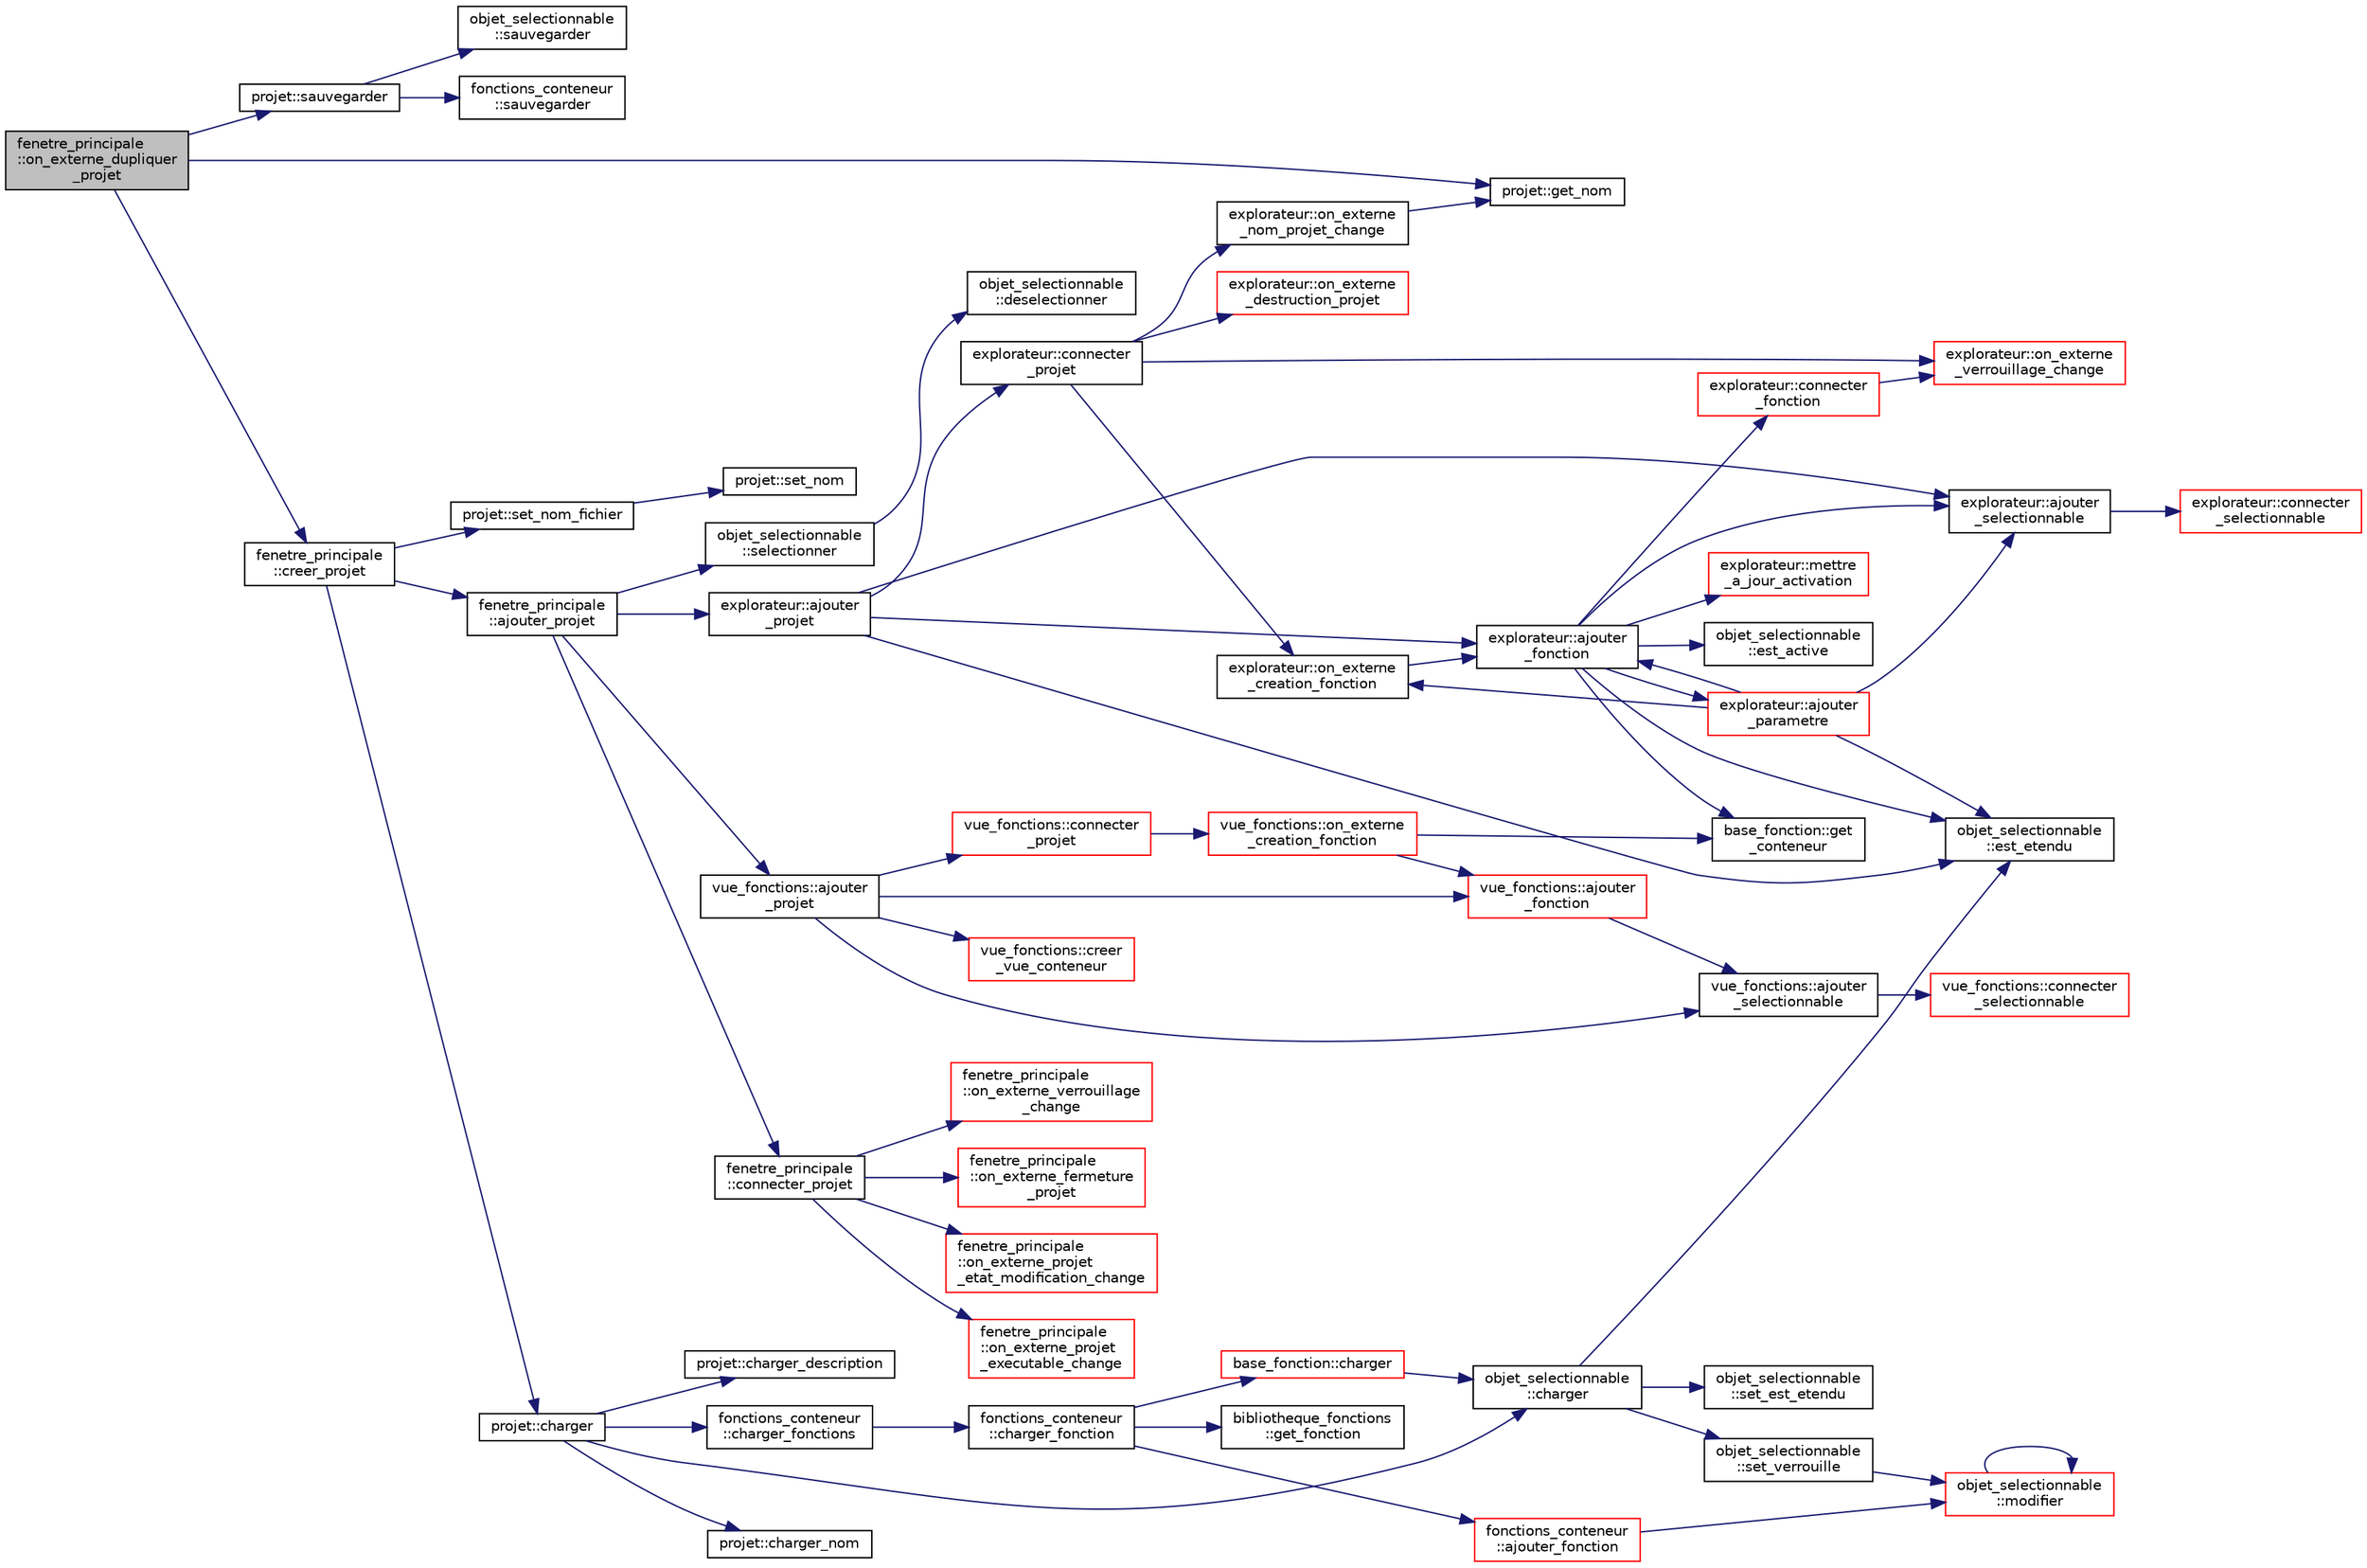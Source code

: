 digraph "fenetre_principale::on_externe_dupliquer_projet"
{
  edge [fontname="Helvetica",fontsize="10",labelfontname="Helvetica",labelfontsize="10"];
  node [fontname="Helvetica",fontsize="10",shape=record];
  rankdir="LR";
  Node1316 [label="fenetre_principale\l::on_externe_dupliquer\l_projet",height=0.2,width=0.4,color="black", fillcolor="grey75", style="filled", fontcolor="black"];
  Node1316 -> Node1317 [color="midnightblue",fontsize="10",style="solid",fontname="Helvetica"];
  Node1317 [label="projet::sauvegarder",height=0.2,width=0.4,color="black", fillcolor="white", style="filled",URL="$classprojet.html#a83aaa7aa7215729f319047a1f74d0a31"];
  Node1317 -> Node1318 [color="midnightblue",fontsize="10",style="solid",fontname="Helvetica"];
  Node1318 [label="objet_selectionnable\l::sauvegarder",height=0.2,width=0.4,color="black", fillcolor="white", style="filled",URL="$classobjet__selectionnable.html#af4f1e02d8ede68cfb073770ed85e4899"];
  Node1317 -> Node1319 [color="midnightblue",fontsize="10",style="solid",fontname="Helvetica"];
  Node1319 [label="fonctions_conteneur\l::sauvegarder",height=0.2,width=0.4,color="black", fillcolor="white", style="filled",URL="$classfonctions__conteneur.html#a45ec80993babd844410c429794357871"];
  Node1316 -> Node1320 [color="midnightblue",fontsize="10",style="solid",fontname="Helvetica"];
  Node1320 [label="projet::get_nom",height=0.2,width=0.4,color="black", fillcolor="white", style="filled",URL="$classprojet.html#aa787fbd9f79b128d3ef24d144be917ff"];
  Node1316 -> Node1321 [color="midnightblue",fontsize="10",style="solid",fontname="Helvetica"];
  Node1321 [label="fenetre_principale\l::creer_projet",height=0.2,width=0.4,color="black", fillcolor="white", style="filled",URL="$classfenetre__principale.html#a719b7500e3608be49652e8ddd8d97af0",tooltip="Crée un projet à partir d&#39;une source xml. "];
  Node1321 -> Node1322 [color="midnightblue",fontsize="10",style="solid",fontname="Helvetica"];
  Node1322 [label="projet::charger",height=0.2,width=0.4,color="black", fillcolor="white", style="filled",URL="$classprojet.html#a68c7ce13d982519c05ec13a7bbdff382"];
  Node1322 -> Node1323 [color="midnightblue",fontsize="10",style="solid",fontname="Helvetica"];
  Node1323 [label="projet::charger_nom",height=0.2,width=0.4,color="black", fillcolor="white", style="filled",URL="$classprojet.html#aa86c79657eb857625d912f51eef422c8"];
  Node1322 -> Node1324 [color="midnightblue",fontsize="10",style="solid",fontname="Helvetica"];
  Node1324 [label="projet::charger_description",height=0.2,width=0.4,color="black", fillcolor="white", style="filled",URL="$classprojet.html#a53f140621fa770b3f15366596df41a0e"];
  Node1322 -> Node1325 [color="midnightblue",fontsize="10",style="solid",fontname="Helvetica"];
  Node1325 [label="objet_selectionnable\l::charger",height=0.2,width=0.4,color="black", fillcolor="white", style="filled",URL="$classobjet__selectionnable.html#a8f3ce3c0cf4e85da9115b7517f9e0e2d"];
  Node1325 -> Node1326 [color="midnightblue",fontsize="10",style="solid",fontname="Helvetica"];
  Node1326 [label="objet_selectionnable\l::est_etendu",height=0.2,width=0.4,color="black", fillcolor="white", style="filled",URL="$classobjet__selectionnable.html#af1e714963d861a9895ff590531396707"];
  Node1325 -> Node1327 [color="midnightblue",fontsize="10",style="solid",fontname="Helvetica"];
  Node1327 [label="objet_selectionnable\l::set_est_etendu",height=0.2,width=0.4,color="black", fillcolor="white", style="filled",URL="$classobjet__selectionnable.html#aafef1c588ce9d5f7956c321799986b9b"];
  Node1325 -> Node1328 [color="midnightblue",fontsize="10",style="solid",fontname="Helvetica"];
  Node1328 [label="objet_selectionnable\l::set_verrouille",height=0.2,width=0.4,color="black", fillcolor="white", style="filled",URL="$classobjet__selectionnable.html#a5d39343f43293805a0b60e8520687d87"];
  Node1328 -> Node1329 [color="midnightblue",fontsize="10",style="solid",fontname="Helvetica"];
  Node1329 [label="objet_selectionnable\l::modifier",height=0.2,width=0.4,color="red", fillcolor="white", style="filled",URL="$classobjet__selectionnable.html#a9f76b8e89231a79c3fc840af874bd868"];
  Node1329 -> Node1329 [color="midnightblue",fontsize="10",style="solid",fontname="Helvetica"];
  Node1322 -> Node1331 [color="midnightblue",fontsize="10",style="solid",fontname="Helvetica"];
  Node1331 [label="fonctions_conteneur\l::charger_fonctions",height=0.2,width=0.4,color="black", fillcolor="white", style="filled",URL="$classfonctions__conteneur.html#aeb43e1fd3929d565f33b34db7ce8c583"];
  Node1331 -> Node1332 [color="midnightblue",fontsize="10",style="solid",fontname="Helvetica"];
  Node1332 [label="fonctions_conteneur\l::charger_fonction",height=0.2,width=0.4,color="black", fillcolor="white", style="filled",URL="$classfonctions__conteneur.html#a2e241972228c75c5550287bd0fa6501e"];
  Node1332 -> Node1333 [color="midnightblue",fontsize="10",style="solid",fontname="Helvetica"];
  Node1333 [label="bibliotheque_fonctions\l::get_fonction",height=0.2,width=0.4,color="black", fillcolor="white", style="filled",URL="$classbibliotheque__fonctions.html#a97e2db5603fe4267df7ace47f110b6e0"];
  Node1332 -> Node1334 [color="midnightblue",fontsize="10",style="solid",fontname="Helvetica"];
  Node1334 [label="base_fonction::charger",height=0.2,width=0.4,color="red", fillcolor="white", style="filled",URL="$classbase__fonction.html#a693965131515a05876dd55562cba2757"];
  Node1334 -> Node1325 [color="midnightblue",fontsize="10",style="solid",fontname="Helvetica"];
  Node1332 -> Node1353 [color="midnightblue",fontsize="10",style="solid",fontname="Helvetica"];
  Node1353 [label="fonctions_conteneur\l::ajouter_fonction",height=0.2,width=0.4,color="red", fillcolor="white", style="filled",URL="$classfonctions__conteneur.html#a5498a158c4d4f16fc63e54809ce381d5"];
  Node1353 -> Node1329 [color="midnightblue",fontsize="10",style="solid",fontname="Helvetica"];
  Node1321 -> Node1360 [color="midnightblue",fontsize="10",style="solid",fontname="Helvetica"];
  Node1360 [label="projet::set_nom_fichier",height=0.2,width=0.4,color="black", fillcolor="white", style="filled",URL="$classprojet.html#ad8800652d03f73eaad197af702d3d133"];
  Node1360 -> Node1361 [color="midnightblue",fontsize="10",style="solid",fontname="Helvetica"];
  Node1361 [label="projet::set_nom",height=0.2,width=0.4,color="black", fillcolor="white", style="filled",URL="$classprojet.html#a3020254e65eb57b4c36bf7990021ad2b"];
  Node1321 -> Node1362 [color="midnightblue",fontsize="10",style="solid",fontname="Helvetica"];
  Node1362 [label="fenetre_principale\l::ajouter_projet",height=0.2,width=0.4,color="black", fillcolor="white", style="filled",URL="$classfenetre__principale.html#a36f89a276a3e7c84f23e953a1d1ed4c2",tooltip="Ajoute un nouveau projet donné. "];
  Node1362 -> Node1363 [color="midnightblue",fontsize="10",style="solid",fontname="Helvetica"];
  Node1363 [label="explorateur::ajouter\l_projet",height=0.2,width=0.4,color="black", fillcolor="white", style="filled",URL="$classexplorateur.html#a187e3de9d541231a4e42cc18dd164c01"];
  Node1363 -> Node1364 [color="midnightblue",fontsize="10",style="solid",fontname="Helvetica"];
  Node1364 [label="explorateur::ajouter\l_selectionnable",height=0.2,width=0.4,color="black", fillcolor="white", style="filled",URL="$classexplorateur.html#a887540b504bdc698ba2b8736fe0e9fdc"];
  Node1364 -> Node1365 [color="midnightblue",fontsize="10",style="solid",fontname="Helvetica"];
  Node1365 [label="explorateur::connecter\l_selectionnable",height=0.2,width=0.4,color="red", fillcolor="white", style="filled",URL="$classexplorateur.html#ad22d29aa9fc32953c4b2b77c56d189db"];
  Node1363 -> Node1369 [color="midnightblue",fontsize="10",style="solid",fontname="Helvetica"];
  Node1369 [label="explorateur::connecter\l_projet",height=0.2,width=0.4,color="black", fillcolor="white", style="filled",URL="$classexplorateur.html#a2a297d8a36310f5b657c06e13cff0b06"];
  Node1369 -> Node1370 [color="midnightblue",fontsize="10",style="solid",fontname="Helvetica"];
  Node1370 [label="explorateur::on_externe\l_creation_fonction",height=0.2,width=0.4,color="black", fillcolor="white", style="filled",URL="$classexplorateur.html#a7f6b58995b31a6b09758e6af0c5988a0"];
  Node1370 -> Node1371 [color="midnightblue",fontsize="10",style="solid",fontname="Helvetica"];
  Node1371 [label="explorateur::ajouter\l_fonction",height=0.2,width=0.4,color="black", fillcolor="white", style="filled",URL="$classexplorateur.html#a9da9de05eb1380d7dc9d0dddd85f2432"];
  Node1371 -> Node1372 [color="midnightblue",fontsize="10",style="solid",fontname="Helvetica"];
  Node1372 [label="base_fonction::get\l_conteneur",height=0.2,width=0.4,color="black", fillcolor="white", style="filled",URL="$classbase__fonction.html#a3ae15ad4fd18fed8252fe6d10ca17d23"];
  Node1371 -> Node1364 [color="midnightblue",fontsize="10",style="solid",fontname="Helvetica"];
  Node1371 -> Node1373 [color="midnightblue",fontsize="10",style="solid",fontname="Helvetica"];
  Node1373 [label="explorateur::ajouter\l_parametre",height=0.2,width=0.4,color="red", fillcolor="white", style="filled",URL="$classexplorateur.html#a4f9742e14126da0d20dd6161c005bcd2"];
  Node1373 -> Node1364 [color="midnightblue",fontsize="10",style="solid",fontname="Helvetica"];
  Node1373 -> Node1370 [color="midnightblue",fontsize="10",style="solid",fontname="Helvetica"];
  Node1373 -> Node1371 [color="midnightblue",fontsize="10",style="solid",fontname="Helvetica"];
  Node1373 -> Node1326 [color="midnightblue",fontsize="10",style="solid",fontname="Helvetica"];
  Node1371 -> Node1377 [color="midnightblue",fontsize="10",style="solid",fontname="Helvetica"];
  Node1377 [label="explorateur::mettre\l_a_jour_activation",height=0.2,width=0.4,color="red", fillcolor="white", style="filled",URL="$classexplorateur.html#a1c0d1a2f970f2b4d9560f33f74030f7a"];
  Node1371 -> Node1381 [color="midnightblue",fontsize="10",style="solid",fontname="Helvetica"];
  Node1381 [label="objet_selectionnable\l::est_active",height=0.2,width=0.4,color="black", fillcolor="white", style="filled",URL="$classobjet__selectionnable.html#a9a0bf43723dd1656224cec9f3c42bba0"];
  Node1371 -> Node1326 [color="midnightblue",fontsize="10",style="solid",fontname="Helvetica"];
  Node1371 -> Node1382 [color="midnightblue",fontsize="10",style="solid",fontname="Helvetica"];
  Node1382 [label="explorateur::connecter\l_fonction",height=0.2,width=0.4,color="red", fillcolor="white", style="filled",URL="$classexplorateur.html#a838a8a6442ebd91a5c242ea02c0fe3e2"];
  Node1382 -> Node1385 [color="midnightblue",fontsize="10",style="solid",fontname="Helvetica"];
  Node1385 [label="explorateur::on_externe\l_verrouillage_change",height=0.2,width=0.4,color="red", fillcolor="white", style="filled",URL="$classexplorateur.html#afce2e984617f7198974bcd4db9c4175a"];
  Node1369 -> Node1385 [color="midnightblue",fontsize="10",style="solid",fontname="Helvetica"];
  Node1369 -> Node1390 [color="midnightblue",fontsize="10",style="solid",fontname="Helvetica"];
  Node1390 [label="explorateur::on_externe\l_nom_projet_change",height=0.2,width=0.4,color="black", fillcolor="white", style="filled",URL="$classexplorateur.html#a9f74457a3d08f73b28f5c4eaaf01acc9"];
  Node1390 -> Node1320 [color="midnightblue",fontsize="10",style="solid",fontname="Helvetica"];
  Node1369 -> Node1391 [color="midnightblue",fontsize="10",style="solid",fontname="Helvetica"];
  Node1391 [label="explorateur::on_externe\l_destruction_projet",height=0.2,width=0.4,color="red", fillcolor="white", style="filled",URL="$classexplorateur.html#ad7dd8e9faf432a50a821f76ff8c13e39"];
  Node1363 -> Node1371 [color="midnightblue",fontsize="10",style="solid",fontname="Helvetica"];
  Node1363 -> Node1326 [color="midnightblue",fontsize="10",style="solid",fontname="Helvetica"];
  Node1362 -> Node1394 [color="midnightblue",fontsize="10",style="solid",fontname="Helvetica"];
  Node1394 [label="vue_fonctions::ajouter\l_projet",height=0.2,width=0.4,color="black", fillcolor="white", style="filled",URL="$classvue__fonctions.html#ac4069084e2d6cbc37f12f6c83519b1b0"];
  Node1394 -> Node1395 [color="midnightblue",fontsize="10",style="solid",fontname="Helvetica"];
  Node1395 [label="vue_fonctions::ajouter\l_selectionnable",height=0.2,width=0.4,color="black", fillcolor="white", style="filled",URL="$classvue__fonctions.html#a77d4c5f3bb2ec3a1160c1d05c23b8bb0"];
  Node1395 -> Node1396 [color="midnightblue",fontsize="10",style="solid",fontname="Helvetica"];
  Node1396 [label="vue_fonctions::connecter\l_selectionnable",height=0.2,width=0.4,color="red", fillcolor="white", style="filled",URL="$classvue__fonctions.html#a8b4d92b99c2f8bad26192a3d496cd97a"];
  Node1394 -> Node1408 [color="midnightblue",fontsize="10",style="solid",fontname="Helvetica"];
  Node1408 [label="vue_fonctions::connecter\l_projet",height=0.2,width=0.4,color="red", fillcolor="white", style="filled",URL="$classvue__fonctions.html#a7a1bbb16655ef76c7ed9fe1eadc085fa"];
  Node1408 -> Node1409 [color="midnightblue",fontsize="10",style="solid",fontname="Helvetica"];
  Node1409 [label="vue_fonctions::on_externe\l_creation_fonction",height=0.2,width=0.4,color="red", fillcolor="white", style="filled",URL="$classvue__fonctions.html#a83878c3919ac64ebcd7c04c7c1046888"];
  Node1409 -> Node1410 [color="midnightblue",fontsize="10",style="solid",fontname="Helvetica"];
  Node1410 [label="vue_fonctions::ajouter\l_fonction",height=0.2,width=0.4,color="red", fillcolor="white", style="filled",URL="$classvue__fonctions.html#a5a635af08c44943e09830be4d8f6d041"];
  Node1410 -> Node1395 [color="midnightblue",fontsize="10",style="solid",fontname="Helvetica"];
  Node1409 -> Node1372 [color="midnightblue",fontsize="10",style="solid",fontname="Helvetica"];
  Node1394 -> Node1410 [color="midnightblue",fontsize="10",style="solid",fontname="Helvetica"];
  Node1394 -> Node1398 [color="midnightblue",fontsize="10",style="solid",fontname="Helvetica"];
  Node1398 [label="vue_fonctions::creer\l_vue_conteneur",height=0.2,width=0.4,color="red", fillcolor="white", style="filled",URL="$classvue__fonctions.html#a43f442e02fedae787e0027e5c766cab4",tooltip="On crée la vue. "];
  Node1362 -> Node1419 [color="midnightblue",fontsize="10",style="solid",fontname="Helvetica"];
  Node1419 [label="fenetre_principale\l::connecter_projet",height=0.2,width=0.4,color="black", fillcolor="white", style="filled",URL="$classfenetre__principale.html#a8a3a74f711670339243baf7c08d7ca05",tooltip="Ajoute les connections pour un projet donné. "];
  Node1419 -> Node1420 [color="midnightblue",fontsize="10",style="solid",fontname="Helvetica"];
  Node1420 [label="fenetre_principale\l::on_externe_projet\l_etat_modification_change",height=0.2,width=0.4,color="red", fillcolor="white", style="filled",URL="$classfenetre__principale.html#aa3031f71451237710b8e71ffc9df4f23",tooltip="Fonction appelée lorsque l&#39;état de modification d&#39;un projet change. "];
  Node1419 -> Node1433 [color="midnightblue",fontsize="10",style="solid",fontname="Helvetica"];
  Node1433 [label="fenetre_principale\l::on_externe_projet\l_executable_change",height=0.2,width=0.4,color="red", fillcolor="white", style="filled",URL="$classfenetre__principale.html#aac51e3e43a291658385b410ad158f24d",tooltip="Fonction appelée lorsque l&#39;état d&#39;exécutabitlité d&#39;un projet change. "];
  Node1419 -> Node1436 [color="midnightblue",fontsize="10",style="solid",fontname="Helvetica"];
  Node1436 [label="fenetre_principale\l::on_externe_verrouillage\l_change",height=0.2,width=0.4,color="red", fillcolor="white", style="filled",URL="$classfenetre__principale.html#a6a720767a355118833f47fdf265f134b",tooltip="Fonction appelée lorsqu&#39;il y a un changement de verrouillage d&#39;un objet. "];
  Node1419 -> Node1437 [color="midnightblue",fontsize="10",style="solid",fontname="Helvetica"];
  Node1437 [label="fenetre_principale\l::on_externe_fermeture\l_projet",height=0.2,width=0.4,color="red", fillcolor="white", style="filled",URL="$classfenetre__principale.html#aed193870fa2381dc3add068169629d7b",tooltip="Fonction appelée lorsqu&#39;il y a une demande externe de fermeture d&#39;un projet. "];
  Node1362 -> Node1441 [color="midnightblue",fontsize="10",style="solid",fontname="Helvetica"];
  Node1441 [label="objet_selectionnable\l::selectionner",height=0.2,width=0.4,color="black", fillcolor="white", style="filled",URL="$classobjet__selectionnable.html#a645da22be6e3f8747086da238e788fb9"];
  Node1441 -> Node1440 [color="midnightblue",fontsize="10",style="solid",fontname="Helvetica"];
  Node1440 [label="objet_selectionnable\l::deselectionner",height=0.2,width=0.4,color="black", fillcolor="white", style="filled",URL="$classobjet__selectionnable.html#a555085da89b30b07349064bb54a26138"];
}

